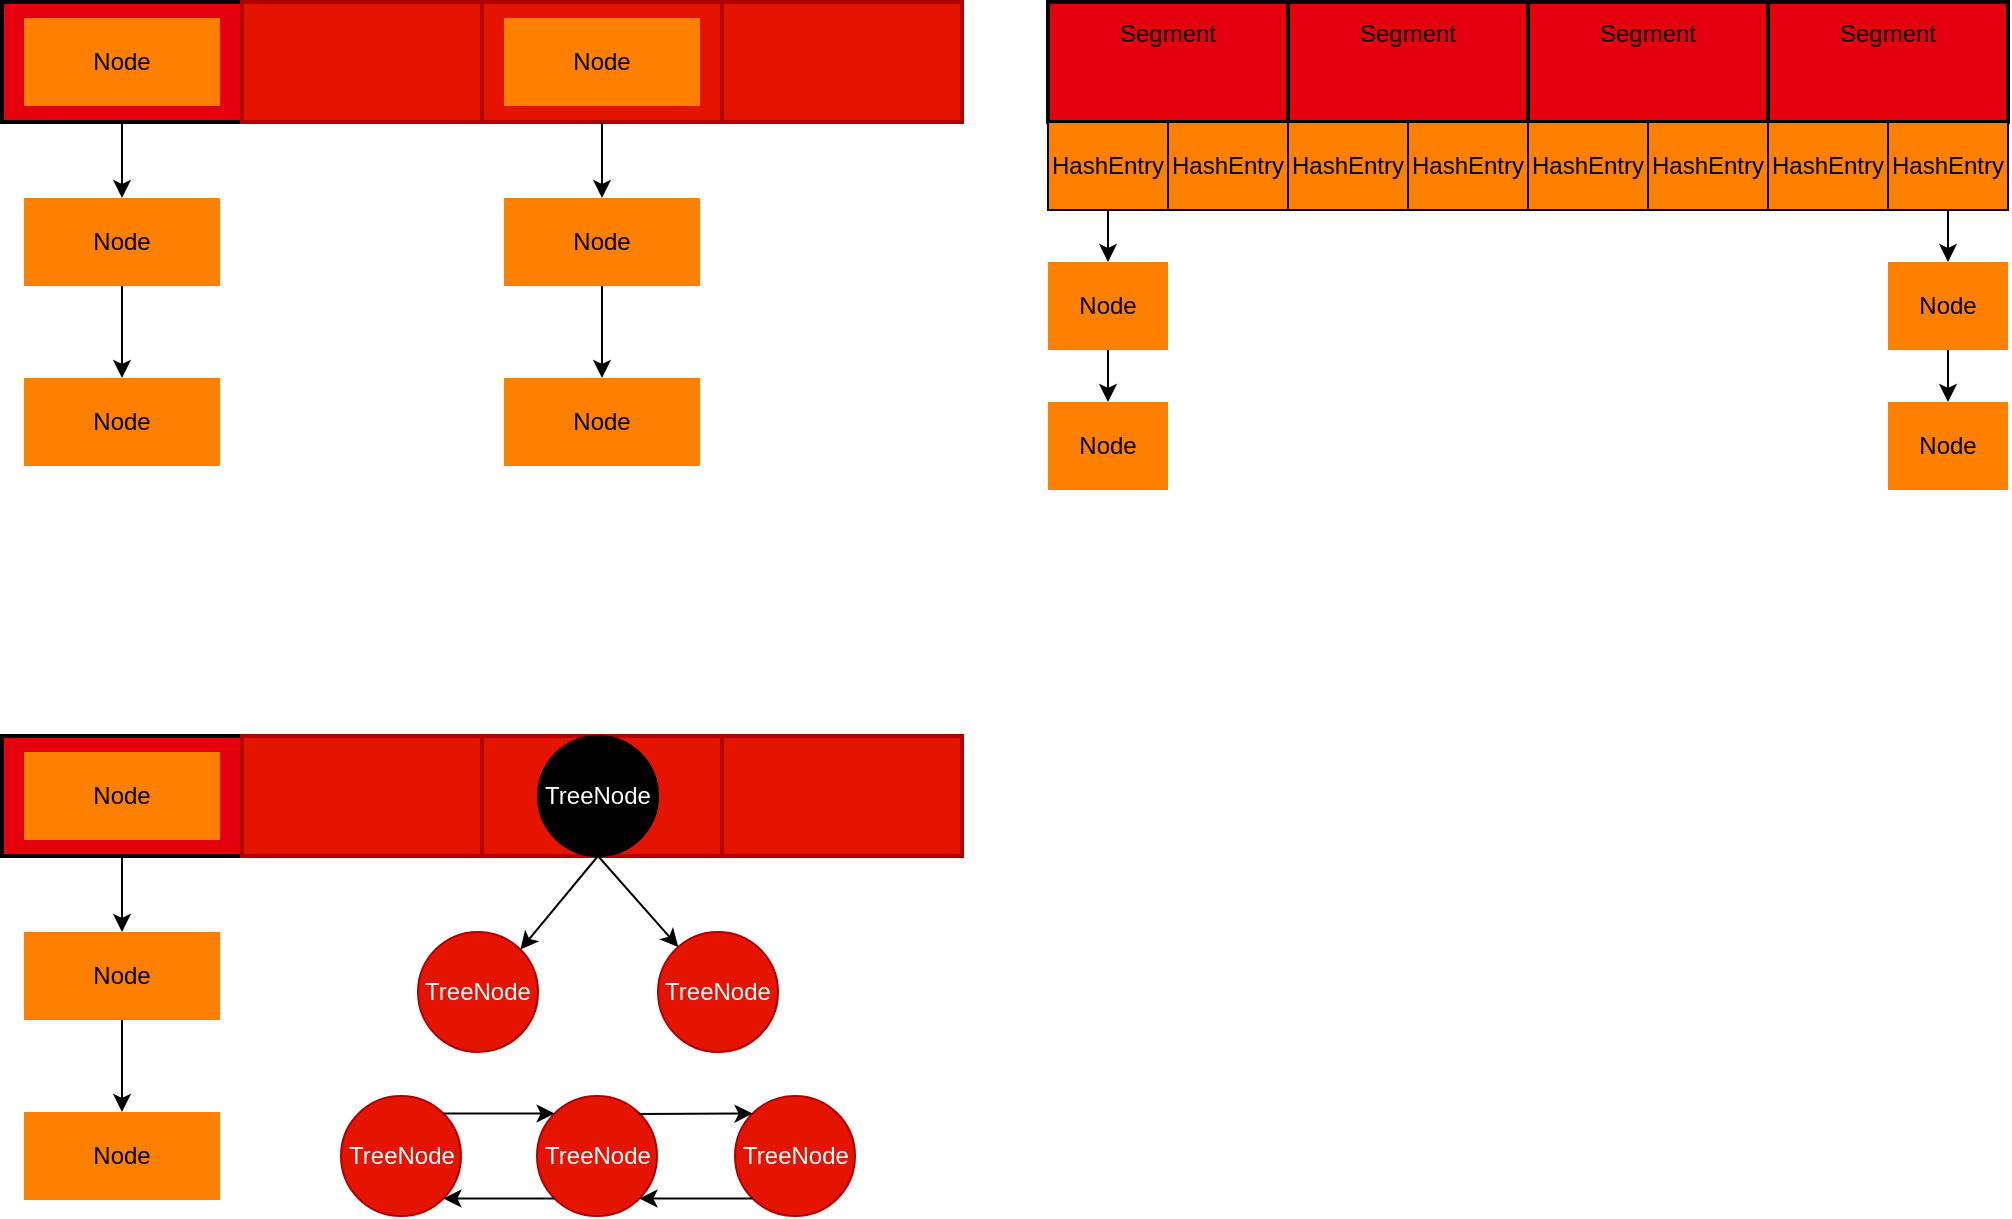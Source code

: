 <mxfile version="13.1.3" type="github">
  <diagram id="LRNmcuPriPD104Y398rS" name="Page-1">
    <mxGraphModel dx="1186" dy="722" grid="0" gridSize="10" guides="1" tooltips="1" connect="1" arrows="1" fold="1" page="1" pageScale="1" pageWidth="1100" pageHeight="850" math="0" shadow="0">
      <root>
        <mxCell id="0" />
        <mxCell id="1" parent="0" />
        <mxCell id="fcCPwcV3jXsdZNyHhmut-1" value="" style="rounded=0;whiteSpace=wrap;html=1;gradientColor=none;fillColor=#E5000D;strokeWidth=2;" parent="1" vertex="1">
          <mxGeometry x="44" y="27" width="120" height="60" as="geometry" />
        </mxCell>
        <mxCell id="fcCPwcV3jXsdZNyHhmut-2" value="" style="rounded=0;whiteSpace=wrap;html=1;fillColor=#e51400;strokeColor=#B20000;fontColor=#ffffff;strokeWidth=2;" parent="1" vertex="1">
          <mxGeometry x="164" y="27" width="120" height="60" as="geometry" />
        </mxCell>
        <mxCell id="fcCPwcV3jXsdZNyHhmut-3" value="" style="rounded=0;whiteSpace=wrap;html=1;fillColor=#e51400;strokeColor=#B20000;fontColor=#ffffff;strokeWidth=2;" parent="1" vertex="1">
          <mxGeometry x="284" y="27" width="120" height="60" as="geometry" />
        </mxCell>
        <mxCell id="fcCPwcV3jXsdZNyHhmut-4" value="" style="rounded=0;whiteSpace=wrap;html=1;fillColor=#e51400;strokeColor=#B20000;fontColor=#ffffff;strokeWidth=2;" parent="1" vertex="1">
          <mxGeometry x="404" y="27" width="120" height="60" as="geometry" />
        </mxCell>
        <mxCell id="fcCPwcV3jXsdZNyHhmut-9" value="Node" style="rounded=0;whiteSpace=wrap;html=1;strokeWidth=1;fillColor=#FF7F00;gradientColor=none;strokeColor=none;" parent="1" vertex="1">
          <mxGeometry x="55" y="35" width="98" height="44" as="geometry" />
        </mxCell>
        <mxCell id="fcCPwcV3jXsdZNyHhmut-11" value="Node" style="rounded=0;whiteSpace=wrap;html=1;strokeWidth=1;fillColor=#FF7F00;gradientColor=none;strokeColor=none;" parent="1" vertex="1">
          <mxGeometry x="55" y="125" width="98" height="44" as="geometry" />
        </mxCell>
        <mxCell id="fcCPwcV3jXsdZNyHhmut-12" value="Node" style="rounded=0;whiteSpace=wrap;html=1;strokeWidth=1;fillColor=#FF7F00;gradientColor=none;strokeColor=none;" parent="1" vertex="1">
          <mxGeometry x="55" y="215" width="98" height="44" as="geometry" />
        </mxCell>
        <mxCell id="fcCPwcV3jXsdZNyHhmut-13" value="" style="endArrow=classic;html=1;exitX=0.5;exitY=1;exitDx=0;exitDy=0;entryX=0.5;entryY=0;entryDx=0;entryDy=0;rounded=1;" parent="1" source="fcCPwcV3jXsdZNyHhmut-1" target="fcCPwcV3jXsdZNyHhmut-11" edge="1">
          <mxGeometry width="50" height="50" relative="1" as="geometry">
            <mxPoint x="291" y="115" as="sourcePoint" />
            <mxPoint x="341" y="65" as="targetPoint" />
          </mxGeometry>
        </mxCell>
        <mxCell id="fcCPwcV3jXsdZNyHhmut-14" value="" style="endArrow=classic;html=1;exitX=0.5;exitY=1;exitDx=0;exitDy=0;entryX=0.5;entryY=0;entryDx=0;entryDy=0;" parent="1" source="fcCPwcV3jXsdZNyHhmut-11" target="fcCPwcV3jXsdZNyHhmut-12" edge="1">
          <mxGeometry width="50" height="50" relative="1" as="geometry">
            <mxPoint x="177" y="217" as="sourcePoint" />
            <mxPoint x="227" y="167" as="targetPoint" />
          </mxGeometry>
        </mxCell>
        <mxCell id="HF4ZnQZUnmvhfVxrWhSg-3" value="Segment&lt;br&gt;&lt;br&gt;&lt;br&gt;" style="rounded=0;whiteSpace=wrap;html=1;gradientColor=none;fillColor=#E5000D;strokeWidth=2;" parent="1" vertex="1">
          <mxGeometry x="567" y="27" width="120" height="60" as="geometry" />
        </mxCell>
        <mxCell id="HF4ZnQZUnmvhfVxrWhSg-4" value="Segment&lt;br&gt;&lt;br&gt;&lt;br&gt;" style="rounded=0;whiteSpace=wrap;html=1;gradientColor=none;fillColor=#E5000D;strokeWidth=2;" parent="1" vertex="1">
          <mxGeometry x="687" y="27" width="120" height="60" as="geometry" />
        </mxCell>
        <mxCell id="HF4ZnQZUnmvhfVxrWhSg-5" value="Segment&lt;br&gt;&lt;br&gt;&lt;br&gt;" style="rounded=0;whiteSpace=wrap;html=1;gradientColor=none;fillColor=#E5000D;strokeWidth=2;" parent="1" vertex="1">
          <mxGeometry x="807" y="27" width="120" height="60" as="geometry" />
        </mxCell>
        <mxCell id="HF4ZnQZUnmvhfVxrWhSg-6" value="Segment&lt;br&gt;&lt;br&gt;&lt;br&gt;" style="rounded=0;whiteSpace=wrap;html=1;gradientColor=none;fillColor=#E5000D;strokeWidth=2;" parent="1" vertex="1">
          <mxGeometry x="927" y="27" width="120" height="60" as="geometry" />
        </mxCell>
        <mxCell id="HF4ZnQZUnmvhfVxrWhSg-7" value="HashEntry" style="rounded=0;whiteSpace=wrap;html=1;strokeWidth=1;fillColor=#FF7F00;gradientColor=none;strokeColor=#000000;" parent="1" vertex="1">
          <mxGeometry x="567" y="87" width="60" height="44" as="geometry" />
        </mxCell>
        <mxCell id="HF4ZnQZUnmvhfVxrWhSg-11" value="HashEntry" style="rounded=0;whiteSpace=wrap;html=1;strokeWidth=1;fillColor=#FF7F00;gradientColor=none;strokeColor=#000000;" parent="1" vertex="1">
          <mxGeometry x="627" y="87" width="60" height="44" as="geometry" />
        </mxCell>
        <mxCell id="HF4ZnQZUnmvhfVxrWhSg-12" value="HashEntry" style="rounded=0;whiteSpace=wrap;html=1;strokeWidth=1;fillColor=#FF7F00;gradientColor=none;strokeColor=#000000;" parent="1" vertex="1">
          <mxGeometry x="687" y="87" width="60" height="44" as="geometry" />
        </mxCell>
        <mxCell id="HF4ZnQZUnmvhfVxrWhSg-13" value="HashEntry" style="rounded=0;whiteSpace=wrap;html=1;strokeWidth=1;fillColor=#FF7F00;gradientColor=none;strokeColor=#000000;" parent="1" vertex="1">
          <mxGeometry x="747" y="87" width="60" height="44" as="geometry" />
        </mxCell>
        <mxCell id="HF4ZnQZUnmvhfVxrWhSg-14" value="HashEntry" style="rounded=0;whiteSpace=wrap;html=1;strokeWidth=1;fillColor=#FF7F00;gradientColor=none;strokeColor=#000000;" parent="1" vertex="1">
          <mxGeometry x="807" y="87" width="60" height="44" as="geometry" />
        </mxCell>
        <mxCell id="HF4ZnQZUnmvhfVxrWhSg-15" value="HashEntry" style="rounded=0;whiteSpace=wrap;html=1;strokeWidth=1;fillColor=#FF7F00;gradientColor=none;strokeColor=#000000;" parent="1" vertex="1">
          <mxGeometry x="867" y="87" width="60" height="44" as="geometry" />
        </mxCell>
        <mxCell id="HF4ZnQZUnmvhfVxrWhSg-16" value="HashEntry" style="rounded=0;whiteSpace=wrap;html=1;strokeWidth=1;fillColor=#FF7F00;gradientColor=none;strokeColor=#000000;" parent="1" vertex="1">
          <mxGeometry x="927" y="87" width="60" height="44" as="geometry" />
        </mxCell>
        <mxCell id="HF4ZnQZUnmvhfVxrWhSg-17" value="HashEntry" style="rounded=0;whiteSpace=wrap;html=1;strokeWidth=1;fillColor=#FF7F00;gradientColor=none;strokeColor=#000000;" parent="1" vertex="1">
          <mxGeometry x="987" y="87" width="60" height="44" as="geometry" />
        </mxCell>
        <mxCell id="HF4ZnQZUnmvhfVxrWhSg-18" value="Node" style="rounded=0;whiteSpace=wrap;html=1;strokeWidth=1;fillColor=#FF7F00;gradientColor=none;strokeColor=none;" parent="1" vertex="1">
          <mxGeometry x="567" y="157" width="60" height="44" as="geometry" />
        </mxCell>
        <mxCell id="HF4ZnQZUnmvhfVxrWhSg-19" value="Node" style="rounded=0;whiteSpace=wrap;html=1;strokeWidth=1;fillColor=#FF7F00;gradientColor=none;strokeColor=none;" parent="1" vertex="1">
          <mxGeometry x="567" y="227" width="60" height="44" as="geometry" />
        </mxCell>
        <mxCell id="HF4ZnQZUnmvhfVxrWhSg-20" value="" style="endArrow=classic;html=1;exitX=0.5;exitY=1;exitDx=0;exitDy=0;entryX=0.5;entryY=0;entryDx=0;entryDy=0;" parent="1" source="HF4ZnQZUnmvhfVxrWhSg-7" target="HF4ZnQZUnmvhfVxrWhSg-18" edge="1">
          <mxGeometry width="50" height="50" relative="1" as="geometry">
            <mxPoint x="581" y="346" as="sourcePoint" />
            <mxPoint x="631" y="296" as="targetPoint" />
          </mxGeometry>
        </mxCell>
        <mxCell id="HF4ZnQZUnmvhfVxrWhSg-21" value="" style="endArrow=classic;html=1;exitX=0.5;exitY=1;exitDx=0;exitDy=0;" parent="1" source="HF4ZnQZUnmvhfVxrWhSg-18" target="HF4ZnQZUnmvhfVxrWhSg-19" edge="1">
          <mxGeometry width="50" height="50" relative="1" as="geometry">
            <mxPoint x="581" y="346" as="sourcePoint" />
            <mxPoint x="631" y="296" as="targetPoint" />
          </mxGeometry>
        </mxCell>
        <mxCell id="HF4ZnQZUnmvhfVxrWhSg-23" value="Node" style="rounded=0;whiteSpace=wrap;html=1;strokeWidth=1;fillColor=#FF7F00;gradientColor=none;strokeColor=none;" parent="1" vertex="1">
          <mxGeometry x="987" y="157" width="60" height="44" as="geometry" />
        </mxCell>
        <mxCell id="HF4ZnQZUnmvhfVxrWhSg-24" value="Node" style="rounded=0;whiteSpace=wrap;html=1;strokeWidth=1;fillColor=#FF7F00;gradientColor=none;strokeColor=none;" parent="1" vertex="1">
          <mxGeometry x="987" y="227" width="60" height="44" as="geometry" />
        </mxCell>
        <mxCell id="HF4ZnQZUnmvhfVxrWhSg-25" value="" style="endArrow=classic;html=1;exitX=0.5;exitY=1;exitDx=0;exitDy=0;entryX=0.5;entryY=0;entryDx=0;entryDy=0;" parent="1" target="HF4ZnQZUnmvhfVxrWhSg-23" edge="1">
          <mxGeometry width="50" height="50" relative="1" as="geometry">
            <mxPoint x="1017" y="131" as="sourcePoint" />
            <mxPoint x="1051" y="296" as="targetPoint" />
          </mxGeometry>
        </mxCell>
        <mxCell id="HF4ZnQZUnmvhfVxrWhSg-26" value="" style="endArrow=classic;html=1;exitX=0.5;exitY=1;exitDx=0;exitDy=0;" parent="1" source="HF4ZnQZUnmvhfVxrWhSg-23" target="HF4ZnQZUnmvhfVxrWhSg-24" edge="1">
          <mxGeometry width="50" height="50" relative="1" as="geometry">
            <mxPoint x="1001" y="346" as="sourcePoint" />
            <mxPoint x="1051" y="296" as="targetPoint" />
          </mxGeometry>
        </mxCell>
        <mxCell id="Vyz3LP13hI8H_kBhVkGY-3" value="" style="rounded=0;whiteSpace=wrap;html=1;gradientColor=none;fillColor=#E5000D;strokeWidth=2;" vertex="1" parent="1">
          <mxGeometry x="44" y="394" width="120" height="60" as="geometry" />
        </mxCell>
        <mxCell id="Vyz3LP13hI8H_kBhVkGY-4" value="" style="rounded=0;whiteSpace=wrap;html=1;fillColor=#e51400;strokeColor=#B20000;fontColor=#ffffff;strokeWidth=2;" vertex="1" parent="1">
          <mxGeometry x="164" y="394" width="120" height="60" as="geometry" />
        </mxCell>
        <mxCell id="Vyz3LP13hI8H_kBhVkGY-5" value="" style="rounded=0;whiteSpace=wrap;html=1;fillColor=#e51400;strokeColor=#B20000;fontColor=#ffffff;strokeWidth=2;" vertex="1" parent="1">
          <mxGeometry x="284" y="394" width="120" height="60" as="geometry" />
        </mxCell>
        <mxCell id="Vyz3LP13hI8H_kBhVkGY-6" value="" style="rounded=0;whiteSpace=wrap;html=1;fillColor=#e51400;strokeColor=#B20000;fontColor=#ffffff;strokeWidth=2;" vertex="1" parent="1">
          <mxGeometry x="404" y="394" width="120" height="60" as="geometry" />
        </mxCell>
        <mxCell id="Vyz3LP13hI8H_kBhVkGY-7" value="Node" style="rounded=0;whiteSpace=wrap;html=1;strokeWidth=1;fillColor=#FF7F00;gradientColor=none;strokeColor=none;" vertex="1" parent="1">
          <mxGeometry x="55" y="402" width="98" height="44" as="geometry" />
        </mxCell>
        <mxCell id="Vyz3LP13hI8H_kBhVkGY-8" value="Node" style="rounded=0;whiteSpace=wrap;html=1;strokeWidth=1;fillColor=#FF7F00;gradientColor=none;strokeColor=none;" vertex="1" parent="1">
          <mxGeometry x="55" y="492" width="98" height="44" as="geometry" />
        </mxCell>
        <mxCell id="Vyz3LP13hI8H_kBhVkGY-9" value="Node" style="rounded=0;whiteSpace=wrap;html=1;strokeWidth=1;fillColor=#FF7F00;gradientColor=none;strokeColor=none;" vertex="1" parent="1">
          <mxGeometry x="55" y="582" width="98" height="44" as="geometry" />
        </mxCell>
        <mxCell id="Vyz3LP13hI8H_kBhVkGY-10" value="" style="endArrow=classic;html=1;exitX=0.5;exitY=1;exitDx=0;exitDy=0;entryX=0.5;entryY=0;entryDx=0;entryDy=0;rounded=1;" edge="1" source="Vyz3LP13hI8H_kBhVkGY-3" target="Vyz3LP13hI8H_kBhVkGY-8" parent="1">
          <mxGeometry width="50" height="50" relative="1" as="geometry">
            <mxPoint x="291" y="482" as="sourcePoint" />
            <mxPoint x="341" y="432" as="targetPoint" />
          </mxGeometry>
        </mxCell>
        <mxCell id="Vyz3LP13hI8H_kBhVkGY-11" value="" style="endArrow=classic;html=1;exitX=0.5;exitY=1;exitDx=0;exitDy=0;entryX=0.5;entryY=0;entryDx=0;entryDy=0;" edge="1" source="Vyz3LP13hI8H_kBhVkGY-8" target="Vyz3LP13hI8H_kBhVkGY-9" parent="1">
          <mxGeometry width="50" height="50" relative="1" as="geometry">
            <mxPoint x="177" y="584" as="sourcePoint" />
            <mxPoint x="227" y="534" as="targetPoint" />
          </mxGeometry>
        </mxCell>
        <mxCell id="Vyz3LP13hI8H_kBhVkGY-12" value="&lt;font color=&quot;#ffffff&quot;&gt;TreeNode&lt;/font&gt;" style="ellipse;whiteSpace=wrap;html=1;aspect=fixed;fillColor=#000000;" vertex="1" parent="1">
          <mxGeometry x="312" y="394" width="60" height="60" as="geometry" />
        </mxCell>
        <mxCell id="Vyz3LP13hI8H_kBhVkGY-13" value="&lt;font color=&quot;#ffffff&quot;&gt;TreeNode&lt;/font&gt;" style="ellipse;whiteSpace=wrap;html=1;aspect=fixed;fillColor=#e51400;strokeColor=#B20000;fontColor=#ffffff;" vertex="1" parent="1">
          <mxGeometry x="252" y="492" width="60" height="60" as="geometry" />
        </mxCell>
        <mxCell id="Vyz3LP13hI8H_kBhVkGY-14" value="&lt;font color=&quot;#ffffff&quot;&gt;TreeNode&lt;/font&gt;" style="ellipse;whiteSpace=wrap;html=1;aspect=fixed;fillColor=#e51400;strokeColor=#B20000;fontColor=#ffffff;" vertex="1" parent="1">
          <mxGeometry x="372" y="492" width="60" height="60" as="geometry" />
        </mxCell>
        <mxCell id="Vyz3LP13hI8H_kBhVkGY-15" value="" style="endArrow=classic;html=1;exitX=0.5;exitY=1;exitDx=0;exitDy=0;entryX=1;entryY=0;entryDx=0;entryDy=0;" edge="1" source="Vyz3LP13hI8H_kBhVkGY-12" target="Vyz3LP13hI8H_kBhVkGY-13" parent="1">
          <mxGeometry width="50" height="50" relative="1" as="geometry">
            <mxPoint x="259" y="722" as="sourcePoint" />
            <mxPoint x="309" y="672" as="targetPoint" />
          </mxGeometry>
        </mxCell>
        <mxCell id="Vyz3LP13hI8H_kBhVkGY-16" value="" style="endArrow=classic;html=1;exitX=0.5;exitY=1;exitDx=0;exitDy=0;" edge="1" source="Vyz3LP13hI8H_kBhVkGY-12" target="Vyz3LP13hI8H_kBhVkGY-14" parent="1">
          <mxGeometry width="50" height="50" relative="1" as="geometry">
            <mxPoint x="327" y="702" as="sourcePoint" />
            <mxPoint x="377" y="652" as="targetPoint" />
          </mxGeometry>
        </mxCell>
        <mxCell id="Vyz3LP13hI8H_kBhVkGY-17" value="&lt;font color=&quot;#ffffff&quot;&gt;TreeNode&lt;/font&gt;" style="ellipse;whiteSpace=wrap;html=1;aspect=fixed;fillColor=#e51400;strokeColor=#B20000;fontColor=#ffffff;" vertex="1" parent="1">
          <mxGeometry x="213.5" y="574" width="60" height="60" as="geometry" />
        </mxCell>
        <mxCell id="Vyz3LP13hI8H_kBhVkGY-18" value="&lt;font color=&quot;#ffffff&quot;&gt;TreeNode&lt;/font&gt;" style="ellipse;whiteSpace=wrap;html=1;aspect=fixed;fillColor=#e51400;strokeColor=#B20000;fontColor=#ffffff;" vertex="1" parent="1">
          <mxGeometry x="311.5" y="574" width="60" height="60" as="geometry" />
        </mxCell>
        <mxCell id="Vyz3LP13hI8H_kBhVkGY-19" value="&lt;font color=&quot;#ffffff&quot;&gt;TreeNode&lt;/font&gt;" style="ellipse;whiteSpace=wrap;html=1;aspect=fixed;fillColor=#e51400;strokeColor=#B20000;fontColor=#ffffff;" vertex="1" parent="1">
          <mxGeometry x="410.5" y="574" width="60" height="60" as="geometry" />
        </mxCell>
        <mxCell id="Vyz3LP13hI8H_kBhVkGY-20" value="" style="endArrow=classic;html=1;exitX=1;exitY=0;exitDx=0;exitDy=0;entryX=0;entryY=0;entryDx=0;entryDy=0;" edge="1" source="Vyz3LP13hI8H_kBhVkGY-17" target="Vyz3LP13hI8H_kBhVkGY-18" parent="1">
          <mxGeometry width="50" height="50" relative="1" as="geometry">
            <mxPoint x="248.5" y="722" as="sourcePoint" />
            <mxPoint x="298.5" y="672" as="targetPoint" />
          </mxGeometry>
        </mxCell>
        <mxCell id="Vyz3LP13hI8H_kBhVkGY-21" value="" style="endArrow=classic;html=1;exitX=0;exitY=1;exitDx=0;exitDy=0;entryX=1;entryY=1;entryDx=0;entryDy=0;" edge="1" source="Vyz3LP13hI8H_kBhVkGY-18" target="Vyz3LP13hI8H_kBhVkGY-17" parent="1">
          <mxGeometry width="50" height="50" relative="1" as="geometry">
            <mxPoint x="334.5" y="787" as="sourcePoint" />
            <mxPoint x="384.5" y="737" as="targetPoint" />
          </mxGeometry>
        </mxCell>
        <mxCell id="Vyz3LP13hI8H_kBhVkGY-22" value="" style="endArrow=classic;html=1;entryX=0;entryY=0;entryDx=0;entryDy=0;" edge="1" target="Vyz3LP13hI8H_kBhVkGY-19" parent="1">
          <mxGeometry width="50" height="50" relative="1" as="geometry">
            <mxPoint x="362.5" y="583" as="sourcePoint" />
            <mxPoint x="298.5" y="672" as="targetPoint" />
          </mxGeometry>
        </mxCell>
        <mxCell id="Vyz3LP13hI8H_kBhVkGY-23" value="" style="endArrow=classic;html=1;exitX=0;exitY=1;exitDx=0;exitDy=0;entryX=1;entryY=1;entryDx=0;entryDy=0;" edge="1" source="Vyz3LP13hI8H_kBhVkGY-19" target="Vyz3LP13hI8H_kBhVkGY-18" parent="1">
          <mxGeometry width="50" height="50" relative="1" as="geometry">
            <mxPoint x="334.5" y="787" as="sourcePoint" />
            <mxPoint x="384.5" y="737" as="targetPoint" />
          </mxGeometry>
        </mxCell>
        <mxCell id="Vyz3LP13hI8H_kBhVkGY-24" value="Node" style="rounded=0;whiteSpace=wrap;html=1;strokeWidth=1;fillColor=#FF7F00;gradientColor=none;strokeColor=none;" vertex="1" parent="1">
          <mxGeometry x="295" y="35" width="98" height="44" as="geometry" />
        </mxCell>
        <mxCell id="Vyz3LP13hI8H_kBhVkGY-25" value="" style="endArrow=classic;html=1;exitX=0.5;exitY=1;exitDx=0;exitDy=0;entryX=0.5;entryY=0;entryDx=0;entryDy=0;rounded=1;" edge="1" target="Vyz3LP13hI8H_kBhVkGY-28" parent="1">
          <mxGeometry width="50" height="50" relative="1" as="geometry">
            <mxPoint x="344" y="87" as="sourcePoint" />
            <mxPoint x="581" y="65" as="targetPoint" />
          </mxGeometry>
        </mxCell>
        <mxCell id="Vyz3LP13hI8H_kBhVkGY-26" value="" style="endArrow=classic;html=1;exitX=0.5;exitY=1;exitDx=0;exitDy=0;entryX=0.5;entryY=0;entryDx=0;entryDy=0;" edge="1" source="Vyz3LP13hI8H_kBhVkGY-28" target="Vyz3LP13hI8H_kBhVkGY-27" parent="1">
          <mxGeometry width="50" height="50" relative="1" as="geometry">
            <mxPoint x="417" y="217" as="sourcePoint" />
            <mxPoint x="467" y="167" as="targetPoint" />
          </mxGeometry>
        </mxCell>
        <mxCell id="Vyz3LP13hI8H_kBhVkGY-27" value="Node" style="rounded=0;whiteSpace=wrap;html=1;strokeWidth=1;fillColor=#FF7F00;gradientColor=none;strokeColor=none;" vertex="1" parent="1">
          <mxGeometry x="295" y="215" width="98" height="44" as="geometry" />
        </mxCell>
        <mxCell id="Vyz3LP13hI8H_kBhVkGY-28" value="Node" style="rounded=0;whiteSpace=wrap;html=1;strokeWidth=1;fillColor=#FF7F00;gradientColor=none;strokeColor=none;" vertex="1" parent="1">
          <mxGeometry x="295" y="125" width="98" height="44" as="geometry" />
        </mxCell>
      </root>
    </mxGraphModel>
  </diagram>
</mxfile>
